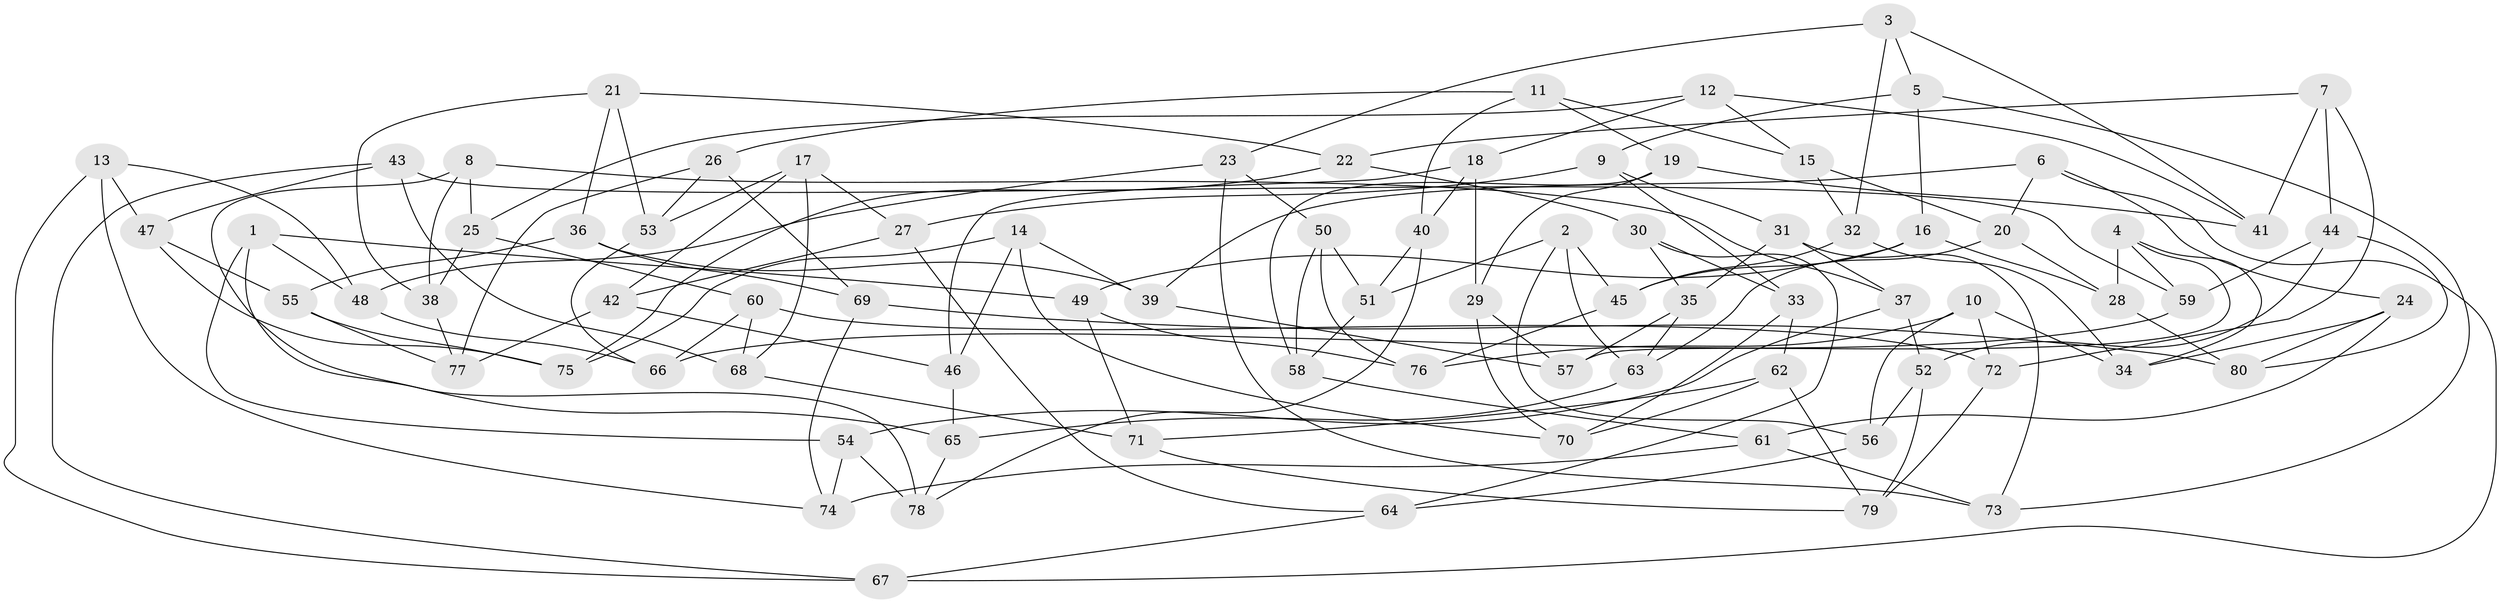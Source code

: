 // Generated by graph-tools (version 1.1) at 2025/26/03/09/25 03:26:52]
// undirected, 80 vertices, 160 edges
graph export_dot {
graph [start="1"]
  node [color=gray90,style=filled];
  1;
  2;
  3;
  4;
  5;
  6;
  7;
  8;
  9;
  10;
  11;
  12;
  13;
  14;
  15;
  16;
  17;
  18;
  19;
  20;
  21;
  22;
  23;
  24;
  25;
  26;
  27;
  28;
  29;
  30;
  31;
  32;
  33;
  34;
  35;
  36;
  37;
  38;
  39;
  40;
  41;
  42;
  43;
  44;
  45;
  46;
  47;
  48;
  49;
  50;
  51;
  52;
  53;
  54;
  55;
  56;
  57;
  58;
  59;
  60;
  61;
  62;
  63;
  64;
  65;
  66;
  67;
  68;
  69;
  70;
  71;
  72;
  73;
  74;
  75;
  76;
  77;
  78;
  79;
  80;
  1 -- 54;
  1 -- 78;
  1 -- 48;
  1 -- 49;
  2 -- 51;
  2 -- 63;
  2 -- 45;
  2 -- 56;
  3 -- 23;
  3 -- 41;
  3 -- 5;
  3 -- 32;
  4 -- 57;
  4 -- 34;
  4 -- 28;
  4 -- 59;
  5 -- 73;
  5 -- 9;
  5 -- 16;
  6 -- 20;
  6 -- 24;
  6 -- 39;
  6 -- 67;
  7 -- 72;
  7 -- 41;
  7 -- 22;
  7 -- 44;
  8 -- 38;
  8 -- 25;
  8 -- 65;
  8 -- 37;
  9 -- 27;
  9 -- 31;
  9 -- 33;
  10 -- 72;
  10 -- 34;
  10 -- 76;
  10 -- 56;
  11 -- 26;
  11 -- 19;
  11 -- 40;
  11 -- 15;
  12 -- 25;
  12 -- 15;
  12 -- 41;
  12 -- 18;
  13 -- 67;
  13 -- 48;
  13 -- 47;
  13 -- 74;
  14 -- 39;
  14 -- 70;
  14 -- 46;
  14 -- 75;
  15 -- 32;
  15 -- 20;
  16 -- 49;
  16 -- 45;
  16 -- 28;
  17 -- 42;
  17 -- 53;
  17 -- 68;
  17 -- 27;
  18 -- 29;
  18 -- 46;
  18 -- 40;
  19 -- 41;
  19 -- 58;
  19 -- 29;
  20 -- 63;
  20 -- 28;
  21 -- 38;
  21 -- 36;
  21 -- 53;
  21 -- 22;
  22 -- 75;
  22 -- 30;
  23 -- 73;
  23 -- 48;
  23 -- 50;
  24 -- 61;
  24 -- 34;
  24 -- 80;
  25 -- 60;
  25 -- 38;
  26 -- 69;
  26 -- 53;
  26 -- 77;
  27 -- 42;
  27 -- 64;
  28 -- 80;
  29 -- 70;
  29 -- 57;
  30 -- 64;
  30 -- 33;
  30 -- 35;
  31 -- 35;
  31 -- 37;
  31 -- 73;
  32 -- 45;
  32 -- 34;
  33 -- 62;
  33 -- 70;
  35 -- 57;
  35 -- 63;
  36 -- 55;
  36 -- 39;
  36 -- 69;
  37 -- 52;
  37 -- 54;
  38 -- 77;
  39 -- 57;
  40 -- 78;
  40 -- 51;
  42 -- 46;
  42 -- 77;
  43 -- 59;
  43 -- 47;
  43 -- 68;
  43 -- 67;
  44 -- 59;
  44 -- 80;
  44 -- 52;
  45 -- 76;
  46 -- 65;
  47 -- 55;
  47 -- 75;
  48 -- 66;
  49 -- 76;
  49 -- 71;
  50 -- 76;
  50 -- 51;
  50 -- 58;
  51 -- 58;
  52 -- 79;
  52 -- 56;
  53 -- 66;
  54 -- 78;
  54 -- 74;
  55 -- 77;
  55 -- 75;
  56 -- 64;
  58 -- 61;
  59 -- 66;
  60 -- 66;
  60 -- 72;
  60 -- 68;
  61 -- 73;
  61 -- 74;
  62 -- 79;
  62 -- 71;
  62 -- 70;
  63 -- 65;
  64 -- 67;
  65 -- 78;
  68 -- 71;
  69 -- 80;
  69 -- 74;
  71 -- 79;
  72 -- 79;
}
